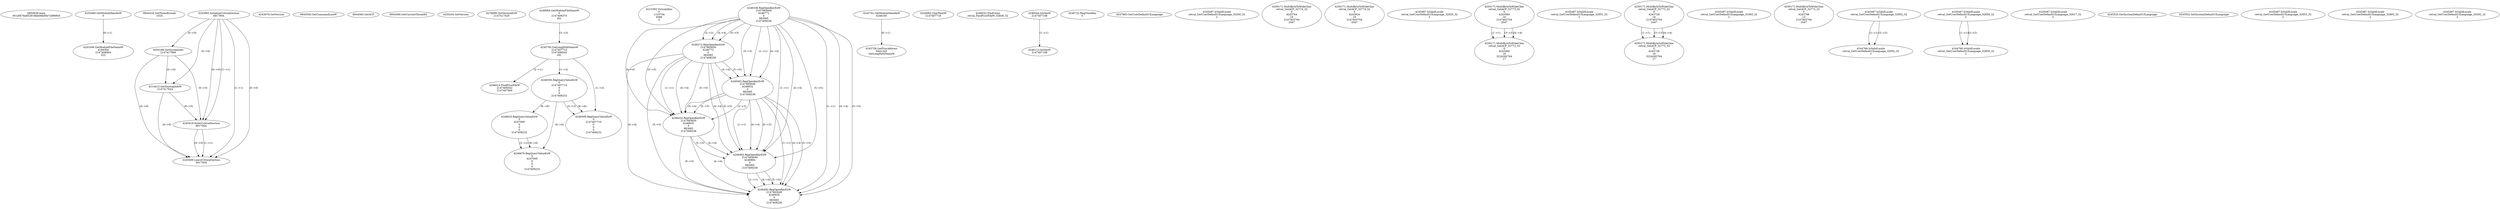 // Global SCDG with merge call
digraph {
	0 [label="6850628.main
001df479a85291fdde06b95e7a9f9804"]
	1 [label="4254480.GetModuleHandleW
0"]
	2 [label="6844434.SetThreadLocale
1024"]
	3 [label="4243965.InitializeCriticalSection
6917004"]
	4 [label="4243979.GetVersion
"]
	5 [label="4250188.GetSystemInfo
2147417660"]
	3 -> 5 [label="(0-->0)"]
	6 [label="6844540.GetCommandLineW
"]
	7 [label="4214413.GetStartupInfoW
2147417624"]
	3 -> 7 [label="(0-->0)"]
	5 -> 7 [label="(0-->0)"]
	8 [label="6844560.GetACP
"]
	9 [label="6844580.GetCurrentThreadId
"]
	10 [label="4250204.GetVersion
"]
	11 [label="4276690.GetVersionExW
2147417420"]
	12 [label="4243306.GetModuleFileNameW
4194304
2147408904
522"]
	1 -> 12 [label="(0-->1)"]
	13 [label="4248064.GetModuleFileNameW
0
2147408370
261"]
	14 [label="4215383.VirtualAlloc
0
1310704
4096
4"]
	15 [label="4246338.RegOpenKeyExW
2147483649
4246772
0
983065
2147408236"]
	16 [label="4245741.GetModuleHandleW
4246160"]
	17 [label="4245758.GetProcAddress
9441320
GetLongPathNameW"]
	16 -> 17 [label="(0-->1)"]
	18 [label="4245785.GetLongPathNameW
2147407710
2147406542
261"]
	13 -> 18 [label="(3-->3)"]
	19 [label="4245683.CharNextW
2147407716"]
	20 [label="4246014.FindFirstFileW
2147406542
2147407064"]
	18 -> 20 [label="(2-->1)"]
	21 [label="4246032.FindClose
retval_FindFirstFileW_32836_32"]
	22 [label="4246044.lstrlenW
2147407108"]
	23 [label="4246113.lstrlenW
2147407108"]
	22 -> 23 [label="(1-->1)"]
	24 [label="4246556.RegQueryValueExW
0
2147407710
0
0
0
2147408232"]
	18 -> 24 [label="(1-->2)"]
	25 [label="4246635.RegQueryValueExW
0
4247000
0
0
0
2147408232"]
	24 -> 25 [label="(6-->6)"]
	26 [label="4246676.RegQueryValueExW
0
4247000
0
0
0
2147408232"]
	25 -> 26 [label="(2-->2)"]
	24 -> 26 [label="(6-->6)"]
	25 -> 26 [label="(6-->6)"]
	27 [label="4246722.RegCloseKey
0"]
	28 [label="4247883.GetUserDefaultUILanguage
"]
	29 [label="4245418.EnterCriticalSection
6917004"]
	3 -> 29 [label="(1-->1)"]
	3 -> 29 [label="(0-->0)"]
	5 -> 29 [label="(0-->0)"]
	7 -> 29 [label="(0-->0)"]
	30 [label="4245469.LeaveCriticalSection
6917004"]
	3 -> 30 [label="(1-->1)"]
	29 -> 30 [label="(1-->1)"]
	3 -> 30 [label="(0-->0)"]
	5 -> 30 [label="(0-->0)"]
	7 -> 30 [label="(0-->0)"]
	29 -> 30 [label="(0-->0)"]
	31 [label="4245487.IsValidLocale
retval_GetUserDefaultUILanguage_33200_32
2"]
	32 [label="4250171.MultiByteToWideChar
retval_GetACP_32774_32
0
4243764
16
2147403704
2047"]
	33 [label="4250171.MultiByteToWideChar
retval_GetACP_32774_32
0
4243924
10
2147403704
2047"]
	34 [label="4246372.RegOpenKeyExW
2147483650
4246772
0
983065
2147408236"]
	15 -> 34 [label="(2-->2)"]
	15 -> 34 [label="(4-->4)"]
	15 -> 34 [label="(5-->5)"]
	35 [label="4246402.RegOpenKeyExW
2147483649
4246832
0
983065
2147408236"]
	15 -> 35 [label="(1-->1)"]
	15 -> 35 [label="(4-->4)"]
	34 -> 35 [label="(4-->4)"]
	15 -> 35 [label="(5-->5)"]
	34 -> 35 [label="(5-->5)"]
	36 [label="4246599.RegQueryValueExW
0
2147407710
0
0
0
2147408232"]
	18 -> 36 [label="(1-->2)"]
	24 -> 36 [label="(2-->2)"]
	24 -> 36 [label="(6-->6)"]
	37 [label="4245487.IsValidLocale
retval_GetUserDefaultUILanguage_32920_32
2"]
	38 [label="4250171.MultiByteToWideChar
retval_GetACP_32773_32
0
4243560
16
2147403704
2047"]
	39 [label="4250171.MultiByteToWideChar
retval_GetACP_32773_32
0
4243560
16
3224282764
17"]
	38 -> 39 [label="(1-->1)"]
	38 -> 39 [label="(3-->3)"]
	38 -> 39 [label="(4-->4)"]
	40 [label="4245487.IsValidLocale
retval_GetUserDefaultUILanguage_32951_32
2"]
	41 [label="4250171.MultiByteToWideChar
retval_GetACP_32773_32
0
4243728
16
2147403704
2047"]
	42 [label="4250171.MultiByteToWideChar
retval_GetACP_32773_32
0
4243728
16
3224282764
17"]
	41 -> 42 [label="(1-->1)"]
	41 -> 42 [label="(3-->3)"]
	41 -> 42 [label="(4-->4)"]
	43 [label="4246432.RegOpenKeyExW
2147483650
4246832
0
983065
2147408236"]
	34 -> 43 [label="(1-->1)"]
	35 -> 43 [label="(2-->2)"]
	15 -> 43 [label="(4-->4)"]
	34 -> 43 [label="(4-->4)"]
	35 -> 43 [label="(4-->4)"]
	15 -> 43 [label="(5-->5)"]
	34 -> 43 [label="(5-->5)"]
	35 -> 43 [label="(5-->5)"]
	44 [label="4245487.IsValidLocale
retval_GetUserDefaultUILanguage_33365_32
2"]
	45 [label="4250171.MultiByteToWideChar
retval_GetACP_32773_32
0
4243796
13
2147403704
2047"]
	46 [label="4245487.IsValidLocale
retval_GetUserDefaultUILanguage_32952_32
2"]
	47 [label="4246462.RegOpenKeyExW
2147483649
4246884
0
983065
2147408236"]
	15 -> 47 [label="(1-->1)"]
	35 -> 47 [label="(1-->1)"]
	15 -> 47 [label="(4-->4)"]
	34 -> 47 [label="(4-->4)"]
	35 -> 47 [label="(4-->4)"]
	43 -> 47 [label="(4-->4)"]
	15 -> 47 [label="(5-->5)"]
	34 -> 47 [label="(5-->5)"]
	35 -> 47 [label="(5-->5)"]
	43 -> 47 [label="(5-->5)"]
	48 [label="4246492.RegOpenKeyExW
2147483649
4246936
0
983065
2147408236"]
	15 -> 48 [label="(1-->1)"]
	35 -> 48 [label="(1-->1)"]
	47 -> 48 [label="(1-->1)"]
	15 -> 48 [label="(4-->4)"]
	34 -> 48 [label="(4-->4)"]
	35 -> 48 [label="(4-->4)"]
	43 -> 48 [label="(4-->4)"]
	47 -> 48 [label="(4-->4)"]
	15 -> 48 [label="(5-->5)"]
	34 -> 48 [label="(5-->5)"]
	35 -> 48 [label="(5-->5)"]
	43 -> 48 [label="(5-->5)"]
	47 -> 48 [label="(5-->5)"]
	49 [label="4245487.IsValidLocale
retval_GetUserDefaultUILanguage_32859_32
2"]
	50 [label="4245487.IsValidLocale
retval_GetUserDefaultUILanguage_32917_32
2"]
	51 [label="4244766.IsValidLocale
retval_GetUserDefaultUILanguage_32859_32
2"]
	49 -> 51 [label="(1-->1)"]
	49 -> 51 [label="(2-->2)"]
	52 [label="4245525.GetSystemDefaultUILanguage
"]
	53 [label="4245552.GetSystemDefaultUILanguage
"]
	54 [label="4245487.IsValidLocale
retval_GetUserDefaultUILanguage_32953_32
2"]
	55 [label="4245487.IsValidLocale
retval_GetUserDefaultUILanguage_32893_32
2"]
	56 [label="4244766.IsValidLocale
retval_GetUserDefaultUILanguage_32952_32
2"]
	46 -> 56 [label="(1-->1)"]
	46 -> 56 [label="(2-->2)"]
	57 [label="4245487.IsValidLocale
retval_GetUserDefaultUILanguage_33292_32
2"]
}
